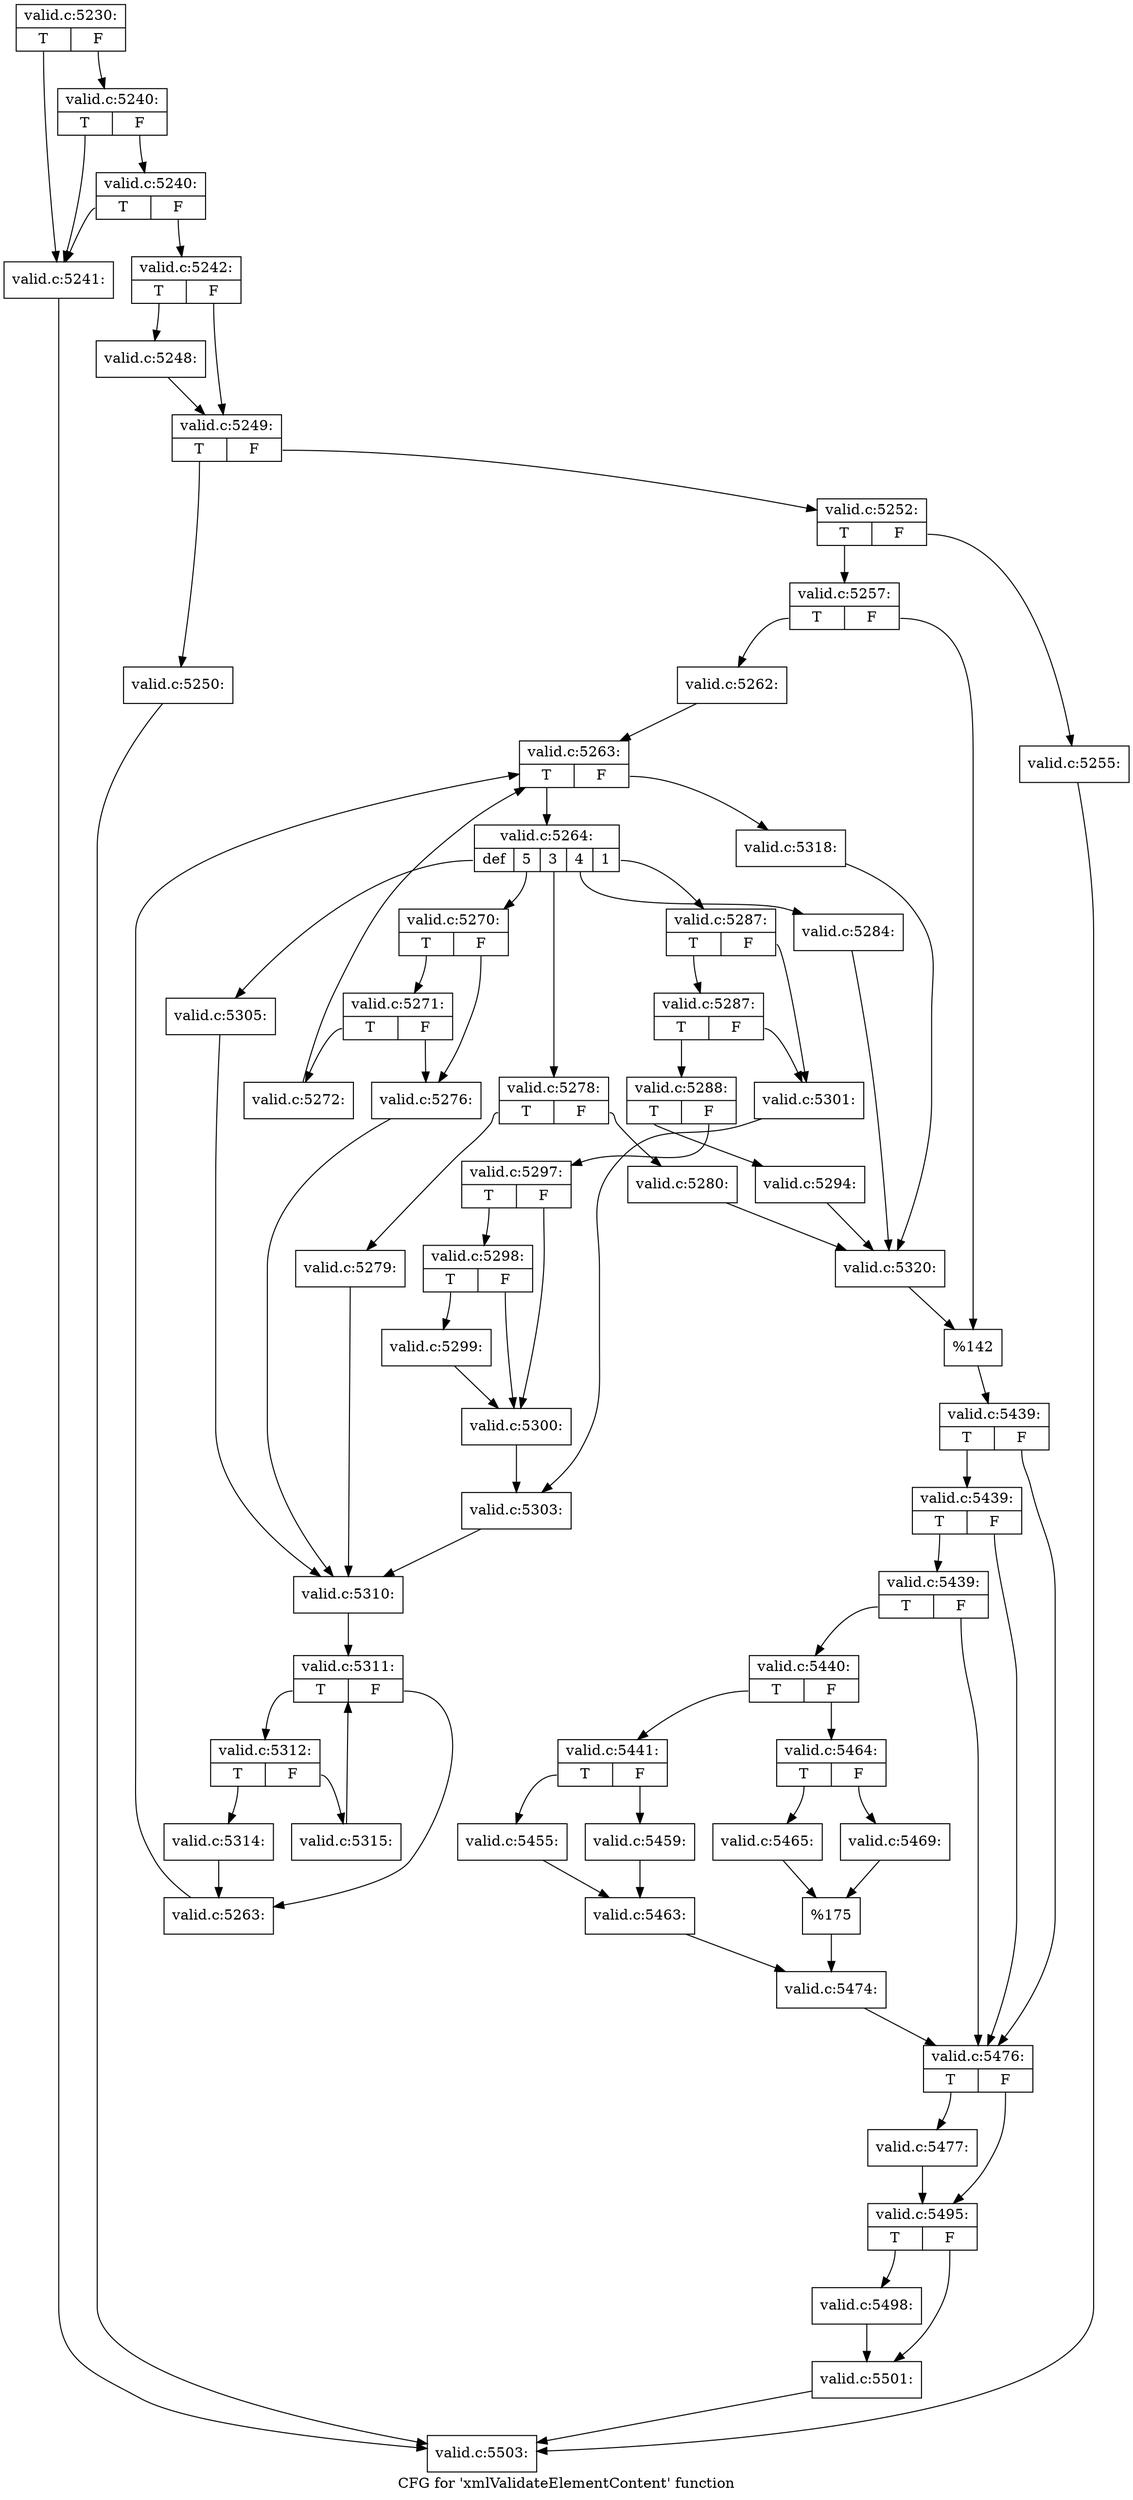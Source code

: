 digraph "CFG for 'xmlValidateElementContent' function" {
	label="CFG for 'xmlValidateElementContent' function";

	Node0x534a320 [shape=record,label="{valid.c:5230:|{<s0>T|<s1>F}}"];
	Node0x534a320:s0 -> Node0x5354fe0;
	Node0x534a320:s1 -> Node0x5355100;
	Node0x5355100 [shape=record,label="{valid.c:5240:|{<s0>T|<s1>F}}"];
	Node0x5355100:s0 -> Node0x5354fe0;
	Node0x5355100:s1 -> Node0x5355080;
	Node0x5355080 [shape=record,label="{valid.c:5240:|{<s0>T|<s1>F}}"];
	Node0x5355080:s0 -> Node0x5354fe0;
	Node0x5355080:s1 -> Node0x5355030;
	Node0x5354fe0 [shape=record,label="{valid.c:5241:}"];
	Node0x5354fe0 -> Node0x5352fe0;
	Node0x5355030 [shape=record,label="{valid.c:5242:|{<s0>T|<s1>F}}"];
	Node0x5355030:s0 -> Node0x5355f60;
	Node0x5355030:s1 -> Node0x5355fb0;
	Node0x5355f60 [shape=record,label="{valid.c:5248:}"];
	Node0x5355f60 -> Node0x5355fb0;
	Node0x5355fb0 [shape=record,label="{valid.c:5249:|{<s0>T|<s1>F}}"];
	Node0x5355fb0:s0 -> Node0x5356730;
	Node0x5355fb0:s1 -> Node0x53567d0;
	Node0x5356730 [shape=record,label="{valid.c:5250:}"];
	Node0x5356730 -> Node0x5352fe0;
	Node0x53567d0 [shape=record,label="{valid.c:5252:|{<s0>T|<s1>F}}"];
	Node0x53567d0:s0 -> Node0x5357270;
	Node0x53567d0:s1 -> Node0x5357220;
	Node0x5357220 [shape=record,label="{valid.c:5255:}"];
	Node0x5357220 -> Node0x5352fe0;
	Node0x5357270 [shape=record,label="{valid.c:5257:|{<s0>T|<s1>F}}"];
	Node0x5357270:s0 -> Node0x5358470;
	Node0x5357270:s1 -> Node0x53584c0;
	Node0x5358470 [shape=record,label="{valid.c:5262:}"];
	Node0x5358470 -> Node0x5358920;
	Node0x5358920 [shape=record,label="{valid.c:5263:|{<s0>T|<s1>F}}"];
	Node0x5358920:s0 -> Node0x5358d10;
	Node0x5358920:s1 -> Node0x5358b40;
	Node0x5358d10 [shape=record,label="{valid.c:5264:|{<s0>def|<s1>5|<s2>3|<s3>4|<s4>1}}"];
	Node0x5358d10:s0 -> Node0x5359010;
	Node0x5358d10:s1 -> Node0x5359350;
	Node0x5358d10:s2 -> Node0x535a480;
	Node0x5358d10:s3 -> Node0x535a800;
	Node0x5358d10:s4 -> Node0x535aec0;
	Node0x5359350 [shape=record,label="{valid.c:5270:|{<s0>T|<s1>F}}"];
	Node0x5359350:s0 -> Node0x53594e0;
	Node0x5359350:s1 -> Node0x5359490;
	Node0x53594e0 [shape=record,label="{valid.c:5271:|{<s0>T|<s1>F}}"];
	Node0x53594e0:s0 -> Node0x5359440;
	Node0x53594e0:s1 -> Node0x5359490;
	Node0x5359440 [shape=record,label="{valid.c:5272:}"];
	Node0x5359440 -> Node0x5358920;
	Node0x5359490 [shape=record,label="{valid.c:5276:}"];
	Node0x5359490 -> Node0x5358e60;
	Node0x535a480 [shape=record,label="{valid.c:5278:|{<s0>T|<s1>F}}"];
	Node0x535a480:s0 -> Node0x535a570;
	Node0x535a480:s1 -> Node0x535a5c0;
	Node0x535a570 [shape=record,label="{valid.c:5279:}"];
	Node0x535a570 -> Node0x5358e60;
	Node0x535a5c0 [shape=record,label="{valid.c:5280:}"];
	Node0x535a5c0 -> Node0x535a8d0;
	Node0x535a800 [shape=record,label="{valid.c:5284:}"];
	Node0x535a800 -> Node0x535a8d0;
	Node0x535aec0 [shape=record,label="{valid.c:5287:|{<s0>T|<s1>F}}"];
	Node0x535aec0:s0 -> Node0x535abb0;
	Node0x535aec0:s1 -> Node0x535b050;
	Node0x535abb0 [shape=record,label="{valid.c:5287:|{<s0>T|<s1>F}}"];
	Node0x535abb0:s0 -> Node0x535afb0;
	Node0x535abb0:s1 -> Node0x535b050;
	Node0x535afb0 [shape=record,label="{valid.c:5288:|{<s0>T|<s1>F}}"];
	Node0x535afb0:s0 -> Node0x535cf10;
	Node0x535afb0:s1 -> Node0x535cf60;
	Node0x535cf10 [shape=record,label="{valid.c:5294:}"];
	Node0x535cf10 -> Node0x535a8d0;
	Node0x535cf60 [shape=record,label="{valid.c:5297:|{<s0>T|<s1>F}}"];
	Node0x535cf60:s0 -> Node0x535d8e0;
	Node0x535cf60:s1 -> Node0x535d890;
	Node0x535d8e0 [shape=record,label="{valid.c:5298:|{<s0>T|<s1>F}}"];
	Node0x535d8e0:s0 -> Node0x535d840;
	Node0x535d8e0:s1 -> Node0x535d890;
	Node0x535d840 [shape=record,label="{valid.c:5299:}"];
	Node0x535d840 -> Node0x535d890;
	Node0x535d890 [shape=record,label="{valid.c:5300:}"];
	Node0x535d890 -> Node0x535b000;
	Node0x535b050 [shape=record,label="{valid.c:5301:}"];
	Node0x535b050 -> Node0x535b000;
	Node0x535b000 [shape=record,label="{valid.c:5303:}"];
	Node0x535b000 -> Node0x5358e60;
	Node0x5359010 [shape=record,label="{valid.c:5305:}"];
	Node0x5359010 -> Node0x5358e60;
	Node0x5358e60 [shape=record,label="{valid.c:5310:}"];
	Node0x5358e60 -> Node0x535ecf0;
	Node0x535ecf0 [shape=record,label="{valid.c:5311:|{<s0>T|<s1>F}}"];
	Node0x535ecf0:s0 -> Node0x535f0e0;
	Node0x535ecf0:s1 -> Node0x535ef10;
	Node0x535f0e0 [shape=record,label="{valid.c:5312:|{<s0>T|<s1>F}}"];
	Node0x535f0e0:s0 -> Node0x535f3f0;
	Node0x535f0e0:s1 -> Node0x535f440;
	Node0x535f3f0 [shape=record,label="{valid.c:5314:}"];
	Node0x535f3f0 -> Node0x535ef10;
	Node0x535f440 [shape=record,label="{valid.c:5315:}"];
	Node0x535f440 -> Node0x535ecf0;
	Node0x535ef10 [shape=record,label="{valid.c:5263:}"];
	Node0x535ef10 -> Node0x5358920;
	Node0x5358b40 [shape=record,label="{valid.c:5318:}"];
	Node0x5358b40 -> Node0x535a8d0;
	Node0x535a8d0 [shape=record,label="{valid.c:5320:}"];
	Node0x535a8d0 -> Node0x53584c0;
	Node0x53584c0 [shape=record,label="{%142}"];
	Node0x53584c0 -> Node0x5356780;
	Node0x5356780 [shape=record,label="{valid.c:5439:|{<s0>T|<s1>F}}"];
	Node0x5356780:s0 -> Node0x53602a0;
	Node0x5356780:s1 -> Node0x5360250;
	Node0x53602a0 [shape=record,label="{valid.c:5439:|{<s0>T|<s1>F}}"];
	Node0x53602a0:s0 -> Node0x53604f0;
	Node0x53602a0:s1 -> Node0x5360250;
	Node0x53604f0 [shape=record,label="{valid.c:5439:|{<s0>T|<s1>F}}"];
	Node0x53604f0:s0 -> Node0x5360200;
	Node0x53604f0:s1 -> Node0x5360250;
	Node0x5360200 [shape=record,label="{valid.c:5440:|{<s0>T|<s1>F}}"];
	Node0x5360200:s0 -> Node0x5360b50;
	Node0x5360200:s1 -> Node0x5360bf0;
	Node0x5360b50 [shape=record,label="{valid.c:5441:|{<s0>T|<s1>F}}"];
	Node0x5360b50:s0 -> Node0x53623e0;
	Node0x5360b50:s1 -> Node0x5362830;
	Node0x53623e0 [shape=record,label="{valid.c:5455:}"];
	Node0x53623e0 -> Node0x5362710;
	Node0x5362830 [shape=record,label="{valid.c:5459:}"];
	Node0x5362830 -> Node0x5362710;
	Node0x5362710 [shape=record,label="{valid.c:5463:}"];
	Node0x5362710 -> Node0x5360ba0;
	Node0x5360bf0 [shape=record,label="{valid.c:5464:|{<s0>T|<s1>F}}"];
	Node0x5360bf0:s0 -> Node0x5363a40;
	Node0x5360bf0:s1 -> Node0x5363ae0;
	Node0x5363a40 [shape=record,label="{valid.c:5465:}"];
	Node0x5363a40 -> Node0x5363a90;
	Node0x5363ae0 [shape=record,label="{valid.c:5469:}"];
	Node0x5363ae0 -> Node0x5363a90;
	Node0x5363a90 [shape=record,label="{%175}"];
	Node0x5363a90 -> Node0x5360ba0;
	Node0x5360ba0 [shape=record,label="{valid.c:5474:}"];
	Node0x5360ba0 -> Node0x5360250;
	Node0x5360250 [shape=record,label="{valid.c:5476:|{<s0>T|<s1>F}}"];
	Node0x5360250:s0 -> Node0x5364c60;
	Node0x5360250:s1 -> Node0x5364cb0;
	Node0x5364c60 [shape=record,label="{valid.c:5477:}"];
	Node0x5364c60 -> Node0x5364cb0;
	Node0x5364cb0 [shape=record,label="{valid.c:5495:|{<s0>T|<s1>F}}"];
	Node0x5364cb0:s0 -> Node0x53655b0;
	Node0x5364cb0:s1 -> Node0x5365600;
	Node0x53655b0 [shape=record,label="{valid.c:5498:}"];
	Node0x53655b0 -> Node0x5365600;
	Node0x5365600 [shape=record,label="{valid.c:5501:}"];
	Node0x5365600 -> Node0x5352fe0;
	Node0x5352fe0 [shape=record,label="{valid.c:5503:}"];
}
